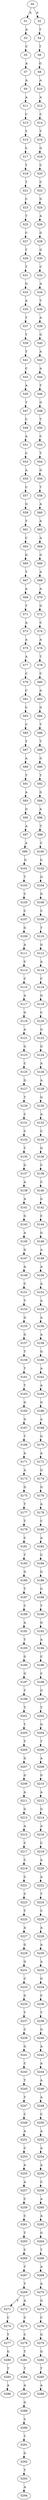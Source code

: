 strict digraph  {
	S0 -> S1 [ label = A ];
	S0 -> S2 [ label = A ];
	S1 -> S3 [ label = A ];
	S2 -> S4 [ label = T ];
	S3 -> S5 [ label = C ];
	S4 -> S6 [ label = T ];
	S5 -> S7 [ label = A ];
	S6 -> S8 [ label = G ];
	S7 -> S9 [ label = A ];
	S8 -> S10 [ label = A ];
	S9 -> S11 [ label = A ];
	S10 -> S12 [ label = A ];
	S11 -> S13 [ label = C ];
	S12 -> S14 [ label = C ];
	S13 -> S15 [ label = T ];
	S14 -> S16 [ label = T ];
	S15 -> S17 [ label = C ];
	S16 -> S18 [ label = G ];
	S17 -> S19 [ label = T ];
	S18 -> S20 [ label = C ];
	S19 -> S21 [ label = T ];
	S20 -> S22 [ label = C ];
	S21 -> S23 [ label = C ];
	S22 -> S24 [ label = G ];
	S23 -> S25 [ label = T ];
	S24 -> S26 [ label = A ];
	S25 -> S27 [ label = C ];
	S26 -> S28 [ label = G ];
	S27 -> S29 [ label = T ];
	S28 -> S30 [ label = G ];
	S29 -> S31 [ label = T ];
	S30 -> S32 [ label = C ];
	S31 -> S33 [ label = G ];
	S32 -> S34 [ label = A ];
	S33 -> S35 [ label = A ];
	S34 -> S36 [ label = T ];
	S35 -> S37 [ label = T ];
	S36 -> S38 [ label = A ];
	S37 -> S39 [ label = T ];
	S38 -> S40 [ label = G ];
	S39 -> S41 [ label = T ];
	S40 -> S42 [ label = A ];
	S41 -> S43 [ label = C ];
	S42 -> S44 [ label = A ];
	S43 -> S45 [ label = A ];
	S44 -> S46 [ label = T ];
	S45 -> S47 [ label = T ];
	S46 -> S48 [ label = G ];
	S47 -> S49 [ label = C ];
	S48 -> S50 [ label = T ];
	S49 -> S51 [ label = A ];
	S50 -> S52 [ label = C ];
	S51 -> S53 [ label = C ];
	S52 -> S54 [ label = T ];
	S53 -> S55 [ label = A ];
	S54 -> S56 [ label = G ];
	S55 -> S57 [ label = C ];
	S56 -> S58 [ label = T ];
	S57 -> S59 [ label = G ];
	S58 -> S60 [ label = A ];
	S59 -> S61 [ label = T ];
	S60 -> S62 [ label = A ];
	S61 -> S63 [ label = C ];
	S62 -> S64 [ label = A ];
	S63 -> S65 [ label = G ];
	S64 -> S66 [ label = G ];
	S65 -> S67 [ label = T ];
	S66 -> S68 [ label = A ];
	S67 -> S69 [ label = A ];
	S68 -> S70 [ label = A ];
	S69 -> S71 [ label = T ];
	S70 -> S72 [ label = G ];
	S71 -> S73 [ label = A ];
	S72 -> S74 [ label = C ];
	S73 -> S75 [ label = A ];
	S74 -> S76 [ label = A ];
	S75 -> S77 [ label = A ];
	S76 -> S78 [ label = T ];
	S77 -> S79 [ label = C ];
	S78 -> S80 [ label = C ];
	S79 -> S81 [ label = C ];
	S80 -> S82 [ label = A ];
	S81 -> S83 [ label = C ];
	S82 -> S84 [ label = G ];
	S83 -> S85 [ label = C ];
	S84 -> S86 [ label = T ];
	S85 -> S87 [ label = T ];
	S86 -> S88 [ label = T ];
	S87 -> S89 [ label = A ];
	S88 -> S90 [ label = G ];
	S89 -> S91 [ label = T ];
	S90 -> S92 [ label = T ];
	S91 -> S93 [ label = A ];
	S92 -> S94 [ label = G ];
	S93 -> S95 [ label = G ];
	S94 -> S96 [ label = A ];
	S95 -> S97 [ label = A ];
	S96 -> S98 [ label = T ];
	S97 -> S99 [ label = A ];
	S98 -> S100 [ label = C ];
	S99 -> S101 [ label = G ];
	S100 -> S102 [ label = G ];
	S101 -> S103 [ label = T ];
	S102 -> S104 [ label = G ];
	S103 -> S105 [ label = C ];
	S104 -> S106 [ label = G ];
	S105 -> S107 [ label = C ];
	S106 -> S108 [ label = C ];
	S107 -> S109 [ label = G ];
	S108 -> S110 [ label = T ];
	S109 -> S111 [ label = A ];
	S110 -> S112 [ label = G ];
	S111 -> S113 [ label = C ];
	S112 -> S114 [ label = A ];
	S113 -> S115 [ label = C ];
	S114 -> S116 [ label = C ];
	S115 -> S117 [ label = A ];
	S116 -> S118 [ label = G ];
	S117 -> S119 [ label = G ];
	S118 -> S120 [ label = C ];
	S119 -> S121 [ label = A ];
	S120 -> S122 [ label = G ];
	S121 -> S123 [ label = G ];
	S122 -> S124 [ label = G ];
	S123 -> S125 [ label = C ];
	S124 -> S126 [ label = A ];
	S125 -> S127 [ label = G ];
	S126 -> S128 [ label = A ];
	S127 -> S129 [ label = T ];
	S128 -> S130 [ label = G ];
	S129 -> S131 [ label = C ];
	S130 -> S132 [ label = A ];
	S131 -> S133 [ label = C ];
	S132 -> S134 [ label = C ];
	S133 -> S135 [ label = T ];
	S134 -> S136 [ label = G ];
	S135 -> S137 [ label = G ];
	S136 -> S138 [ label = C ];
	S137 -> S139 [ label = A ];
	S138 -> S140 [ label = C ];
	S139 -> S141 [ label = A ];
	S140 -> S142 [ label = G ];
	S141 -> S143 [ label = G ];
	S142 -> S144 [ label = C ];
	S143 -> S145 [ label = A ];
	S144 -> S146 [ label = G ];
	S145 -> S147 [ label = G ];
	S146 -> S148 [ label = A ];
	S147 -> S149 [ label = A ];
	S148 -> S150 [ label = A ];
	S149 -> S151 [ label = C ];
	S150 -> S152 [ label = A ];
	S151 -> S153 [ label = T ];
	S152 -> S154 [ label = A ];
	S153 -> S155 [ label = G ];
	S154 -> S156 [ label = A ];
	S155 -> S157 [ label = G ];
	S156 -> S158 [ label = A ];
	S157 -> S159 [ label = T ];
	S158 -> S160 [ label = G ];
	S159 -> S161 [ label = T ];
	S160 -> S162 [ label = A ];
	S161 -> S163 [ label = T ];
	S162 -> S164 [ label = A ];
	S163 -> S165 [ label = G ];
	S164 -> S166 [ label = G ];
	S165 -> S167 [ label = G ];
	S166 -> S168 [ label = A ];
	S167 -> S169 [ label = T ];
	S168 -> S170 [ label = G ];
	S169 -> S171 [ label = A ];
	S170 -> S172 [ label = A ];
	S171 -> S173 [ label = A ];
	S172 -> S174 [ label = G ];
	S173 -> S175 [ label = G ];
	S174 -> S176 [ label = G ];
	S175 -> S177 [ label = T ];
	S176 -> S178 [ label = A ];
	S177 -> S179 [ label = T ];
	S178 -> S180 [ label = C ];
	S179 -> S181 [ label = C ];
	S180 -> S182 [ label = A ];
	S181 -> S183 [ label = T ];
	S182 -> S184 [ label = C ];
	S183 -> S185 [ label = G ];
	S184 -> S186 [ label = G ];
	S185 -> S187 [ label = T ];
	S186 -> S188 [ label = G ];
	S187 -> S189 [ label = C ];
	S188 -> S190 [ label = T ];
	S189 -> S191 [ label = A ];
	S190 -> S192 [ label = G ];
	S191 -> S193 [ label = T ];
	S192 -> S194 [ label = A ];
	S193 -> S195 [ label = G ];
	S194 -> S196 [ label = C ];
	S195 -> S197 [ label = G ];
	S196 -> S198 [ label = C ];
	S197 -> S199 [ label = T ];
	S198 -> S200 [ label = G ];
	S199 -> S201 [ label = T ];
	S200 -> S202 [ label = T ];
	S201 -> S203 [ label = T ];
	S202 -> S204 [ label = G ];
	S203 -> S205 [ label = T ];
	S204 -> S206 [ label = T ];
	S205 -> S207 [ label = G ];
	S206 -> S208 [ label = A ];
	S207 -> S209 [ label = G ];
	S208 -> S210 [ label = G ];
	S209 -> S211 [ label = A ];
	S210 -> S212 [ label = A ];
	S211 -> S213 [ label = G ];
	S212 -> S214 [ label = G ];
	S213 -> S215 [ label = A ];
	S214 -> S216 [ label = A ];
	S215 -> S217 [ label = C ];
	S216 -> S218 [ label = C ];
	S217 -> S219 [ label = C ];
	S218 -> S220 [ label = A ];
	S219 -> S221 [ label = C ];
	S220 -> S222 [ label = A ];
	S221 -> S223 [ label = C ];
	S222 -> S224 [ label = T ];
	S223 -> S225 [ label = T ];
	S224 -> S226 [ label = C ];
	S225 -> S227 [ label = A ];
	S226 -> S228 [ label = A ];
	S227 -> S229 [ label = G ];
	S228 -> S230 [ label = A ];
	S229 -> S231 [ label = G ];
	S230 -> S232 [ label = A ];
	S231 -> S233 [ label = C ];
	S232 -> S234 [ label = G ];
	S233 -> S235 [ label = G ];
	S234 -> S236 [ label = C ];
	S235 -> S237 [ label = T ];
	S236 -> S238 [ label = T ];
	S237 -> S239 [ label = C ];
	S238 -> S240 [ label = G ];
	S239 -> S241 [ label = G ];
	S240 -> S242 [ label = A ];
	S241 -> S243 [ label = C ];
	S242 -> S244 [ label = A ];
	S243 -> S245 [ label = T ];
	S244 -> S246 [ label = A ];
	S245 -> S247 [ label = T ];
	S246 -> S248 [ label = A ];
	S247 -> S249 [ label = C ];
	S248 -> S250 [ label = C ];
	S249 -> S251 [ label = A ];
	S250 -> S252 [ label = A ];
	S251 -> S253 [ label = C ];
	S252 -> S254 [ label = A ];
	S253 -> S255 [ label = A ];
	S254 -> S256 [ label = A ];
	S255 -> S257 [ label = A ];
	S256 -> S258 [ label = C ];
	S257 -> S259 [ label = C ];
	S258 -> S260 [ label = A ];
	S259 -> S261 [ label = C ];
	S260 -> S262 [ label = A ];
	S261 -> S263 [ label = T ];
	S262 -> S264 [ label = G ];
	S263 -> S265 [ label = C ];
	S264 -> S266 [ label = T ];
	S265 -> S267 [ label = T ];
	S266 -> S268 [ label = A ];
	S267 -> S269 [ label = T ];
	S268 -> S270 [ label = A ];
	S269 -> S271 [ label = T ];
	S269 -> S272 [ label = A ];
	S270 -> S273 [ label = G ];
	S271 -> S274 [ label = C ];
	S272 -> S275 [ label = C ];
	S273 -> S276 [ label = C ];
	S274 -> S277 [ label = T ];
	S275 -> S278 [ label = C ];
	S276 -> S279 [ label = G ];
	S277 -> S280 [ label = G ];
	S278 -> S281 [ label = T ];
	S279 -> S282 [ label = G ];
	S280 -> S283 [ label = T ];
	S281 -> S284 [ label = T ];
	S282 -> S285 [ label = T ];
	S283 -> S286 [ label = A ];
	S284 -> S287 [ label = A ];
	S285 -> S288 [ label = A ];
	S287 -> S289 [ label = G ];
	S289 -> S290 [ label = C ];
	S290 -> S291 [ label = T ];
	S291 -> S292 [ label = G ];
	S292 -> S293 [ label = T ];
	S293 -> S294 [ label = A ];
}
